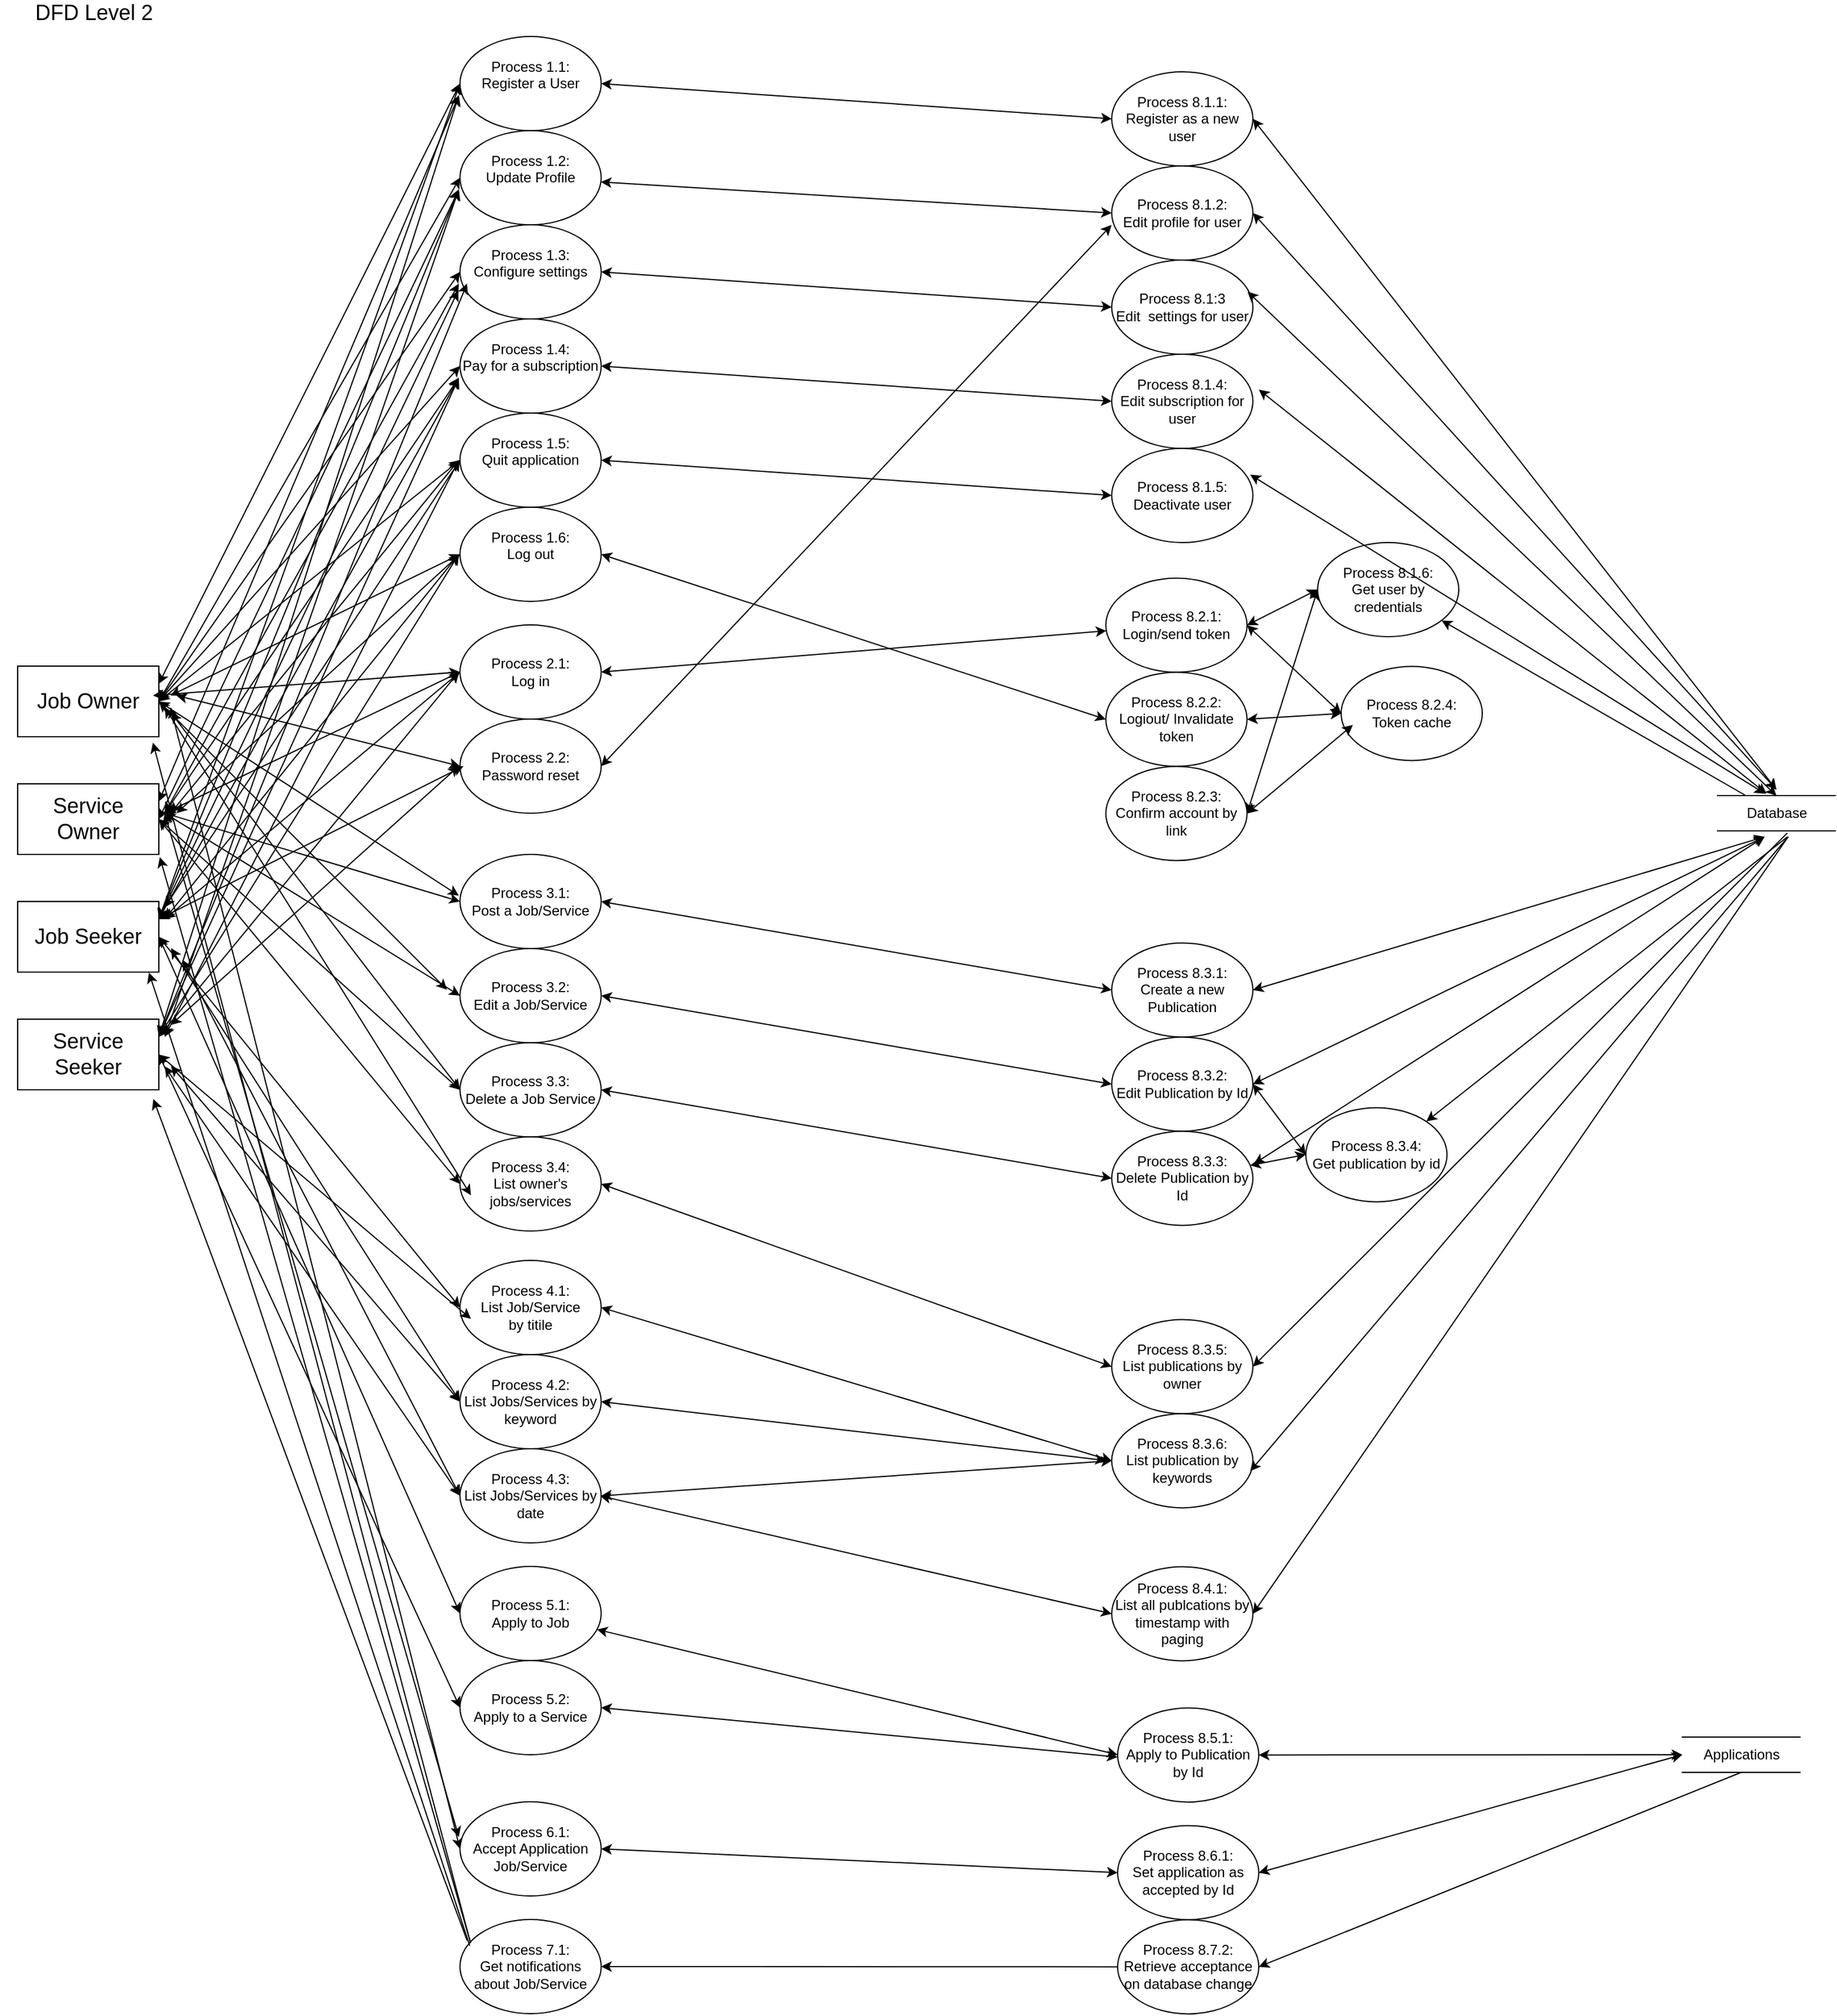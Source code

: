 <mxfile version="10.6.6" type="device"><diagram id="FUxGe3bpGTqjDw8od2aF" name="Page-1"><mxGraphModel dx="992" dy="580" grid="1" gridSize="10" guides="1" tooltips="1" connect="1" arrows="1" fold="1" page="1" pageScale="1" pageWidth="1654" pageHeight="2336" math="0" shadow="0"><root><mxCell id="0"/><mxCell id="1" parent="0"/><mxCell id="d3rOgKsIBYAisCl5lSKZ-1" value="&lt;font style=&quot;font-size: 18px&quot;&gt;DFD Level 2&lt;br&gt;&lt;/font&gt;" style="text;html=1;strokeColor=none;fillColor=none;align=center;verticalAlign=middle;whiteSpace=wrap;rounded=0;" vertex="1" parent="1"><mxGeometry x="30" y="30" width="160" height="20" as="geometry"/></mxCell><mxCell id="d3rOgKsIBYAisCl5lSKZ-2" value="&lt;font style=&quot;font-size: 18px&quot;&gt;Job Owner&lt;/font&gt;" style="rounded=0;whiteSpace=wrap;html=1;" vertex="1" parent="1"><mxGeometry x="45" y="595" width="120" height="60" as="geometry"/></mxCell><mxCell id="d3rOgKsIBYAisCl5lSKZ-3" value="&lt;font style=&quot;font-size: 18px&quot;&gt;Job Seeker&lt;/font&gt;" style="rounded=0;whiteSpace=wrap;html=1;" vertex="1" parent="1"><mxGeometry x="45" y="795" width="120" height="60" as="geometry"/></mxCell><mxCell id="d3rOgKsIBYAisCl5lSKZ-4" value="&lt;font style=&quot;font-size: 18px&quot;&gt;Service Owner&lt;/font&gt;" style="rounded=0;whiteSpace=wrap;html=1;" vertex="1" parent="1"><mxGeometry x="45" y="695" width="120" height="60" as="geometry"/></mxCell><mxCell id="d3rOgKsIBYAisCl5lSKZ-6" value="&lt;font style=&quot;font-size: 18px&quot;&gt;Service Seeker&lt;/font&gt;" style="rounded=0;whiteSpace=wrap;html=1;" vertex="1" parent="1"><mxGeometry x="45" y="895" width="120" height="60" as="geometry"/></mxCell><mxCell id="d3rOgKsIBYAisCl5lSKZ-20" value="&lt;font style=&quot;font-size: 12px&quot;&gt;Process 1.1:&lt;br&gt;Register a User&lt;br&gt;&lt;/font&gt;&lt;br&gt;" style="ellipse;whiteSpace=wrap;html=1;" vertex="1" parent="1"><mxGeometry x="421" y="60" width="120" height="80" as="geometry"/></mxCell><mxCell id="d3rOgKsIBYAisCl5lSKZ-21" value="Process 2.1:&lt;br&gt;Log in&lt;br&gt;" style="ellipse;whiteSpace=wrap;html=1;" vertex="1" parent="1"><mxGeometry x="421" y="560" width="120" height="80" as="geometry"/></mxCell><mxCell id="d3rOgKsIBYAisCl5lSKZ-22" value="Process 5.1:&lt;br&gt;Apply to Job&lt;br&gt;" style="ellipse;whiteSpace=wrap;html=1;" vertex="1" parent="1"><mxGeometry x="421" y="1360" width="120" height="80" as="geometry"/></mxCell><mxCell id="d3rOgKsIBYAisCl5lSKZ-23" value="Process 4.1:&lt;br&gt;List Job/Service&lt;br&gt;by titile&lt;br&gt;" style="ellipse;whiteSpace=wrap;html=1;" vertex="1" parent="1"><mxGeometry x="421" y="1100" width="120" height="80" as="geometry"/></mxCell><mxCell id="d3rOgKsIBYAisCl5lSKZ-24" value="Process 7.1:&lt;br&gt;Get notifications&lt;br&gt;about Job/Service&lt;br&gt;" style="ellipse;whiteSpace=wrap;html=1;" vertex="1" parent="1"><mxGeometry x="421" y="1660" width="120" height="80" as="geometry"/></mxCell><mxCell id="d3rOgKsIBYAisCl5lSKZ-25" value="Process 6.1:&lt;br&gt;Accept Application&lt;br&gt;Job/Service&lt;br&gt;" style="ellipse;whiteSpace=wrap;html=1;" vertex="1" parent="1"><mxGeometry x="421" y="1560" width="120" height="80" as="geometry"/></mxCell><mxCell id="d3rOgKsIBYAisCl5lSKZ-27" value="Process 3.1:&lt;br&gt;Post a Job/Service&lt;br&gt;" style="ellipse;whiteSpace=wrap;html=1;" vertex="1" parent="1"><mxGeometry x="421" y="755" width="120" height="80" as="geometry"/></mxCell><mxCell id="d3rOgKsIBYAisCl5lSKZ-65" value="Applications" style="html=1;dashed=0;whitespace=wrap;shape=partialRectangle;right=0;left=0;fillColor=none;" vertex="1" parent="1"><mxGeometry x="1460" y="1505" width="100" height="30" as="geometry"/></mxCell><mxCell id="d3rOgKsIBYAisCl5lSKZ-66" value="Database" style="html=1;dashed=0;whitespace=wrap;shape=partialRectangle;right=0;left=0;fillColor=none;" vertex="1" parent="1"><mxGeometry x="1490" y="705" width="100" height="30" as="geometry"/></mxCell><mxCell id="d3rOgKsIBYAisCl5lSKZ-70" value="Process 8.1.1:&lt;br&gt;Register as a new user&lt;br&gt;" style="ellipse;whiteSpace=wrap;html=1;" vertex="1" parent="1"><mxGeometry x="975" y="90" width="120" height="80" as="geometry"/></mxCell><mxCell id="d3rOgKsIBYAisCl5lSKZ-71" value="Process 8.2.1:&lt;br&gt;Login/send token&lt;br&gt;" style="ellipse;whiteSpace=wrap;html=1;" vertex="1" parent="1"><mxGeometry x="970" y="520.204" width="120" height="80" as="geometry"/></mxCell><mxCell id="d3rOgKsIBYAisCl5lSKZ-72" value="Process 8.3.1:&lt;br&gt;Create a new Publication&lt;br&gt;" style="ellipse;whiteSpace=wrap;html=1;" vertex="1" parent="1"><mxGeometry x="975" y="830.204" width="120" height="80" as="geometry"/></mxCell><mxCell id="d3rOgKsIBYAisCl5lSKZ-73" value="Process 8.4.1:&lt;br&gt;List all publcations by timestamp with paging&lt;br&gt;" style="ellipse;whiteSpace=wrap;html=1;" vertex="1" parent="1"><mxGeometry x="975" y="1360.204" width="120" height="80" as="geometry"/></mxCell><mxCell id="d3rOgKsIBYAisCl5lSKZ-74" value="Process 8.5.1:&lt;br&gt;Apply to Publication by Id&lt;br&gt;" style="ellipse;whiteSpace=wrap;html=1;" vertex="1" parent="1"><mxGeometry x="980" y="1480.204" width="120" height="80" as="geometry"/></mxCell><mxCell id="d3rOgKsIBYAisCl5lSKZ-76" value="Process 8.6.1:&lt;br&gt;Set application as accepted by Id&lt;br&gt;" style="ellipse;whiteSpace=wrap;html=1;" vertex="1" parent="1"><mxGeometry x="980" y="1580.204" width="120" height="80" as="geometry"/></mxCell><mxCell id="d3rOgKsIBYAisCl5lSKZ-77" value="Process 8.7.2:&lt;br&gt;Retrieve acceptance on database change&lt;br&gt;" style="ellipse;whiteSpace=wrap;html=1;" vertex="1" parent="1"><mxGeometry x="980" y="1660.204" width="120" height="80" as="geometry"/></mxCell><mxCell id="d3rOgKsIBYAisCl5lSKZ-101" value="&lt;font style=&quot;font-size: 12px&quot;&gt;Process 1.2:&lt;br&gt;Update Profile&lt;br&gt;&lt;/font&gt;&lt;br&gt;" style="ellipse;whiteSpace=wrap;html=1;" vertex="1" parent="1"><mxGeometry x="421" y="140" width="120" height="80" as="geometry"/></mxCell><mxCell id="d3rOgKsIBYAisCl5lSKZ-102" value="&lt;font style=&quot;font-size: 12px&quot;&gt;Process 1.3:&lt;br&gt;Configure settings&lt;br&gt;&lt;/font&gt;&lt;br&gt;" style="ellipse;whiteSpace=wrap;html=1;" vertex="1" parent="1"><mxGeometry x="421" y="220" width="120" height="80" as="geometry"/></mxCell><mxCell id="d3rOgKsIBYAisCl5lSKZ-103" value="&lt;font style=&quot;font-size: 12px&quot;&gt;Process 1.4:&lt;br&gt;Pay for a subscription&lt;br&gt;&lt;/font&gt;&lt;br&gt;" style="ellipse;whiteSpace=wrap;html=1;" vertex="1" parent="1"><mxGeometry x="421" y="300" width="120" height="80" as="geometry"/></mxCell><mxCell id="d3rOgKsIBYAisCl5lSKZ-104" value="&lt;font style=&quot;font-size: 12px&quot;&gt;Process 1.5:&lt;br&gt;Quit application&lt;br&gt;&lt;/font&gt;&lt;br&gt;" style="ellipse;whiteSpace=wrap;html=1;" vertex="1" parent="1"><mxGeometry x="421" y="380" width="120" height="80" as="geometry"/></mxCell><mxCell id="d3rOgKsIBYAisCl5lSKZ-106" value="&lt;font style=&quot;font-size: 12px&quot;&gt;Process 1.6:&lt;br&gt;Log out&lt;br&gt;&lt;/font&gt;&lt;br&gt;" style="ellipse;whiteSpace=wrap;html=1;" vertex="1" parent="1"><mxGeometry x="421" y="460" width="120" height="80" as="geometry"/></mxCell><mxCell id="d3rOgKsIBYAisCl5lSKZ-107" value="Process 2.2:&lt;br&gt;Password reset&lt;br&gt;" style="ellipse;whiteSpace=wrap;html=1;" vertex="1" parent="1"><mxGeometry x="421" y="640" width="120" height="80" as="geometry"/></mxCell><mxCell id="d3rOgKsIBYAisCl5lSKZ-108" value="Process 3.2:&lt;br&gt;Edit a Job/Service&lt;br&gt;" style="ellipse;whiteSpace=wrap;html=1;" vertex="1" parent="1"><mxGeometry x="421" y="835" width="120" height="80" as="geometry"/></mxCell><mxCell id="d3rOgKsIBYAisCl5lSKZ-110" value="Process 3.3:&lt;br&gt;Delete a Job Service&lt;br&gt;" style="ellipse;whiteSpace=wrap;html=1;" vertex="1" parent="1"><mxGeometry x="421" y="915" width="120" height="80" as="geometry"/></mxCell><mxCell id="d3rOgKsIBYAisCl5lSKZ-111" value="Process 3.4:&lt;br&gt;List owner's jobs/services&lt;br&gt;" style="ellipse;whiteSpace=wrap;html=1;" vertex="1" parent="1"><mxGeometry x="421" y="995" width="120" height="80" as="geometry"/></mxCell><mxCell id="d3rOgKsIBYAisCl5lSKZ-113" value="Process 4.2:&lt;br&gt;List Jobs/Services by keyword&lt;br&gt;" style="ellipse;whiteSpace=wrap;html=1;" vertex="1" parent="1"><mxGeometry x="421" y="1180" width="120" height="80" as="geometry"/></mxCell><mxCell id="d3rOgKsIBYAisCl5lSKZ-115" value="Process 4.3:&lt;br&gt;List Jobs/Services by date&lt;br&gt;" style="ellipse;whiteSpace=wrap;html=1;" vertex="1" parent="1"><mxGeometry x="421" y="1260" width="120" height="80" as="geometry"/></mxCell><mxCell id="d3rOgKsIBYAisCl5lSKZ-116" value="Process 5.2:&lt;br&gt;Apply to a Service&lt;br&gt;" style="ellipse;whiteSpace=wrap;html=1;" vertex="1" parent="1"><mxGeometry x="421" y="1440" width="120" height="80" as="geometry"/></mxCell><mxCell id="d3rOgKsIBYAisCl5lSKZ-119" value="Process 8.1.2:&lt;br&gt;Edit profile for user&lt;br&gt;" style="ellipse;whiteSpace=wrap;html=1;" vertex="1" parent="1"><mxGeometry x="975" y="170" width="120" height="80" as="geometry"/></mxCell><mxCell id="d3rOgKsIBYAisCl5lSKZ-120" value="Process 8.1:3&lt;br&gt;Edit&amp;nbsp; settings for user&lt;br&gt;" style="ellipse;whiteSpace=wrap;html=1;" vertex="1" parent="1"><mxGeometry x="975" y="250" width="120" height="80" as="geometry"/></mxCell><mxCell id="d3rOgKsIBYAisCl5lSKZ-121" value="Process 8.1.4:&lt;br&gt;Edit subscription for user&lt;br&gt;" style="ellipse;whiteSpace=wrap;html=1;" vertex="1" parent="1"><mxGeometry x="975" y="330" width="120" height="80" as="geometry"/></mxCell><mxCell id="d3rOgKsIBYAisCl5lSKZ-123" value="Process 8.1.5:&lt;br&gt;Deactivate user&lt;br&gt;" style="ellipse;whiteSpace=wrap;html=1;" vertex="1" parent="1"><mxGeometry x="975" y="410" width="120" height="80" as="geometry"/></mxCell><mxCell id="d3rOgKsIBYAisCl5lSKZ-124" value="Process 8.2.2:&lt;br&gt;Logiout/ Invalidate token&lt;br&gt;" style="ellipse;whiteSpace=wrap;html=1;" vertex="1" parent="1"><mxGeometry x="970" y="600.204" width="120" height="80" as="geometry"/></mxCell><mxCell id="d3rOgKsIBYAisCl5lSKZ-125" value="Process 8.2.3:&lt;br&gt;Confirm account by link&lt;br&gt;" style="ellipse;whiteSpace=wrap;html=1;" vertex="1" parent="1"><mxGeometry x="970" y="680.204" width="120" height="80" as="geometry"/></mxCell><mxCell id="d3rOgKsIBYAisCl5lSKZ-126" value="Process 8.2.4:&lt;br&gt;Token cache&lt;br&gt;" style="ellipse;whiteSpace=wrap;html=1;" vertex="1" parent="1"><mxGeometry x="1170" y="595.204" width="120" height="80" as="geometry"/></mxCell><mxCell id="d3rOgKsIBYAisCl5lSKZ-127" value="Process 8.3.5:&lt;br&gt;List publications by owner&lt;br&gt;" style="ellipse;whiteSpace=wrap;html=1;" vertex="1" parent="1"><mxGeometry x="975" y="1150.204" width="120" height="80" as="geometry"/></mxCell><mxCell id="d3rOgKsIBYAisCl5lSKZ-128" value="Process 8.3.2:&lt;br&gt;Edit Publication by Id&lt;br&gt;" style="ellipse;whiteSpace=wrap;html=1;" vertex="1" parent="1"><mxGeometry x="975" y="910.204" width="120" height="80" as="geometry"/></mxCell><mxCell id="d3rOgKsIBYAisCl5lSKZ-129" value="Process 8.3.3:&lt;br&gt;Delete Publication by Id&lt;br&gt;" style="ellipse;whiteSpace=wrap;html=1;" vertex="1" parent="1"><mxGeometry x="975" y="990.204" width="120" height="80" as="geometry"/></mxCell><mxCell id="d3rOgKsIBYAisCl5lSKZ-130" value="Process 8.3.4:&lt;br&gt;Get publication by id&lt;br&gt;" style="ellipse;whiteSpace=wrap;html=1;" vertex="1" parent="1"><mxGeometry x="1140" y="970.204" width="120" height="80" as="geometry"/></mxCell><mxCell id="d3rOgKsIBYAisCl5lSKZ-131" value="Process 8.3.6:&lt;br&gt;List publication by keywords&lt;br&gt;" style="ellipse;whiteSpace=wrap;html=1;" vertex="1" parent="1"><mxGeometry x="975" y="1230.204" width="120" height="80" as="geometry"/></mxCell><mxCell id="d3rOgKsIBYAisCl5lSKZ-133" value="Process 8.1.6:&lt;br&gt;Get user by credentials&lt;br&gt;" style="ellipse;whiteSpace=wrap;html=1;" vertex="1" parent="1"><mxGeometry x="1150" y="490" width="120" height="80" as="geometry"/></mxCell><mxCell id="d3rOgKsIBYAisCl5lSKZ-135" value="" style="endArrow=classic;startArrow=classic;html=1;entryX=0;entryY=0.5;entryDx=0;entryDy=0;exitX=1;exitY=0.25;exitDx=0;exitDy=0;" edge="1" parent="1" source="d3rOgKsIBYAisCl5lSKZ-2" target="d3rOgKsIBYAisCl5lSKZ-20"><mxGeometry width="50" height="50" relative="1" as="geometry"><mxPoint x="170" y="620" as="sourcePoint"/><mxPoint x="320" y="500" as="targetPoint"/></mxGeometry></mxCell><mxCell id="d3rOgKsIBYAisCl5lSKZ-140" value="" style="endArrow=classic;startArrow=classic;html=1;exitX=1;exitY=0.25;exitDx=0;exitDy=0;" edge="1" parent="1" source="d3rOgKsIBYAisCl5lSKZ-4"><mxGeometry width="50" height="50" relative="1" as="geometry"><mxPoint x="175.333" y="619.667" as="sourcePoint"/><mxPoint x="420" y="110" as="targetPoint"/></mxGeometry></mxCell><mxCell id="d3rOgKsIBYAisCl5lSKZ-141" value="" style="endArrow=classic;startArrow=classic;html=1;exitX=1;exitY=0.25;exitDx=0;exitDy=0;entryX=0;entryY=0.5;entryDx=0;entryDy=0;" edge="1" parent="1" source="d3rOgKsIBYAisCl5lSKZ-3" target="d3rOgKsIBYAisCl5lSKZ-20"><mxGeometry width="50" height="50" relative="1" as="geometry"><mxPoint x="175.333" y="719.667" as="sourcePoint"/><mxPoint x="430" y="120" as="targetPoint"/></mxGeometry></mxCell><mxCell id="d3rOgKsIBYAisCl5lSKZ-142" value="" style="endArrow=classic;startArrow=classic;html=1;exitX=1;exitY=0.25;exitDx=0;exitDy=0;" edge="1" parent="1" source="d3rOgKsIBYAisCl5lSKZ-6"><mxGeometry width="50" height="50" relative="1" as="geometry"><mxPoint x="175.333" y="819.667" as="sourcePoint"/><mxPoint x="420" y="110" as="targetPoint"/></mxGeometry></mxCell><mxCell id="d3rOgKsIBYAisCl5lSKZ-143" value="" style="endArrow=classic;startArrow=classic;html=1;entryX=0;entryY=0.5;entryDx=0;entryDy=0;exitX=1;exitY=0.5;exitDx=0;exitDy=0;" edge="1" parent="1" source="d3rOgKsIBYAisCl5lSKZ-2" target="d3rOgKsIBYAisCl5lSKZ-101"><mxGeometry width="50" height="50" relative="1" as="geometry"><mxPoint x="175" y="600" as="sourcePoint"/><mxPoint x="430.333" y="109.667" as="targetPoint"/></mxGeometry></mxCell><mxCell id="d3rOgKsIBYAisCl5lSKZ-144" value="" style="endArrow=classic;startArrow=classic;html=1;exitX=1;exitY=0.5;exitDx=0;exitDy=0;" edge="1" parent="1" source="d3rOgKsIBYAisCl5lSKZ-4"><mxGeometry width="50" height="50" relative="1" as="geometry"><mxPoint x="170" y="710" as="sourcePoint"/><mxPoint x="420" y="190" as="targetPoint"/></mxGeometry></mxCell><mxCell id="d3rOgKsIBYAisCl5lSKZ-145" value="" style="endArrow=classic;startArrow=classic;html=1;exitX=1;exitY=0.25;exitDx=0;exitDy=0;" edge="1" parent="1" source="d3rOgKsIBYAisCl5lSKZ-3"><mxGeometry width="50" height="50" relative="1" as="geometry"><mxPoint x="175.333" y="734.667" as="sourcePoint"/><mxPoint x="420" y="190" as="targetPoint"/></mxGeometry></mxCell><mxCell id="d3rOgKsIBYAisCl5lSKZ-146" value="" style="endArrow=classic;startArrow=classic;html=1;" edge="1" parent="1"><mxGeometry width="50" height="50" relative="1" as="geometry"><mxPoint x="170" y="910" as="sourcePoint"/><mxPoint x="420" y="190" as="targetPoint"/></mxGeometry></mxCell><mxCell id="d3rOgKsIBYAisCl5lSKZ-147" value="" style="endArrow=classic;startArrow=classic;html=1;entryX=0;entryY=0.5;entryDx=0;entryDy=0;exitX=1;exitY=0.5;exitDx=0;exitDy=0;" edge="1" parent="1" source="d3rOgKsIBYAisCl5lSKZ-2" target="d3rOgKsIBYAisCl5lSKZ-102"><mxGeometry width="50" height="50" relative="1" as="geometry"><mxPoint x="180" y="920.0" as="sourcePoint"/><mxPoint x="430" y="200" as="targetPoint"/></mxGeometry></mxCell><mxCell id="d3rOgKsIBYAisCl5lSKZ-148" value="" style="endArrow=classic;startArrow=classic;html=1;" edge="1" parent="1"><mxGeometry width="50" height="50" relative="1" as="geometry"><mxPoint x="170" y="720" as="sourcePoint"/><mxPoint x="420" y="270" as="targetPoint"/></mxGeometry></mxCell><mxCell id="d3rOgKsIBYAisCl5lSKZ-149" value="" style="endArrow=classic;startArrow=classic;html=1;entryX=-0.012;entryY=0.697;entryDx=0;entryDy=0;exitX=1;exitY=0.25;exitDx=0;exitDy=0;entryPerimeter=0;" edge="1" parent="1" source="d3rOgKsIBYAisCl5lSKZ-3" target="d3rOgKsIBYAisCl5lSKZ-102"><mxGeometry width="50" height="50" relative="1" as="geometry"><mxPoint x="185.333" y="644.667" as="sourcePoint"/><mxPoint x="440.333" y="279.667" as="targetPoint"/></mxGeometry></mxCell><mxCell id="d3rOgKsIBYAisCl5lSKZ-150" value="" style="endArrow=classic;startArrow=classic;html=1;exitX=1;exitY=0.25;exitDx=0;exitDy=0;" edge="1" parent="1" source="d3rOgKsIBYAisCl5lSKZ-6"><mxGeometry width="50" height="50" relative="1" as="geometry"><mxPoint x="195.333" y="654.667" as="sourcePoint"/><mxPoint x="427" y="270" as="targetPoint"/></mxGeometry></mxCell><mxCell id="d3rOgKsIBYAisCl5lSKZ-152" value="" style="endArrow=classic;startArrow=classic;html=1;entryX=0;entryY=0.5;entryDx=0;entryDy=0;exitX=1;exitY=0.5;exitDx=0;exitDy=0;" edge="1" parent="1" source="d3rOgKsIBYAisCl5lSKZ-2" target="d3rOgKsIBYAisCl5lSKZ-103"><mxGeometry width="50" height="50" relative="1" as="geometry"><mxPoint x="205.333" y="664.667" as="sourcePoint"/><mxPoint x="460.333" y="299.667" as="targetPoint"/></mxGeometry></mxCell><mxCell id="d3rOgKsIBYAisCl5lSKZ-153" value="" style="endArrow=classic;startArrow=classic;html=1;" edge="1" parent="1"><mxGeometry width="50" height="50" relative="1" as="geometry"><mxPoint x="170" y="720" as="sourcePoint"/><mxPoint x="420" y="350" as="targetPoint"/></mxGeometry></mxCell><mxCell id="d3rOgKsIBYAisCl5lSKZ-154" value="" style="endArrow=classic;startArrow=classic;html=1;exitX=1;exitY=0.25;exitDx=0;exitDy=0;" edge="1" parent="1" source="d3rOgKsIBYAisCl5lSKZ-3"><mxGeometry width="50" height="50" relative="1" as="geometry"><mxPoint x="180" y="730" as="sourcePoint"/><mxPoint x="420" y="350" as="targetPoint"/></mxGeometry></mxCell><mxCell id="d3rOgKsIBYAisCl5lSKZ-155" value="" style="endArrow=classic;startArrow=classic;html=1;exitX=1;exitY=0.25;exitDx=0;exitDy=0;" edge="1" parent="1" source="d3rOgKsIBYAisCl5lSKZ-6"><mxGeometry width="50" height="50" relative="1" as="geometry"><mxPoint x="175.333" y="819.667" as="sourcePoint"/><mxPoint x="420" y="350" as="targetPoint"/></mxGeometry></mxCell><mxCell id="d3rOgKsIBYAisCl5lSKZ-156" value="" style="endArrow=classic;startArrow=classic;html=1;exitX=1;exitY=0.5;exitDx=0;exitDy=0;entryX=0;entryY=0.5;entryDx=0;entryDy=0;" edge="1" parent="1" source="d3rOgKsIBYAisCl5lSKZ-2" target="d3rOgKsIBYAisCl5lSKZ-104"><mxGeometry width="50" height="50" relative="1" as="geometry"><mxPoint x="175.333" y="919.667" as="sourcePoint"/><mxPoint x="430" y="360" as="targetPoint"/></mxGeometry></mxCell><mxCell id="d3rOgKsIBYAisCl5lSKZ-157" value="" style="endArrow=classic;startArrow=classic;html=1;" edge="1" parent="1"><mxGeometry width="50" height="50" relative="1" as="geometry"><mxPoint x="175" y="720" as="sourcePoint"/><mxPoint x="420" y="420" as="targetPoint"/></mxGeometry></mxCell><mxCell id="d3rOgKsIBYAisCl5lSKZ-158" value="" style="endArrow=classic;startArrow=classic;html=1;entryX=0;entryY=0.5;entryDx=0;entryDy=0;" edge="1" parent="1" target="d3rOgKsIBYAisCl5lSKZ-104"><mxGeometry width="50" height="50" relative="1" as="geometry"><mxPoint x="170" y="800" as="sourcePoint"/><mxPoint x="440.333" y="439.667" as="targetPoint"/></mxGeometry></mxCell><mxCell id="d3rOgKsIBYAisCl5lSKZ-159" value="" style="endArrow=classic;startArrow=classic;html=1;" edge="1" parent="1"><mxGeometry width="50" height="50" relative="1" as="geometry"><mxPoint x="170" y="910" as="sourcePoint"/><mxPoint x="420" y="420" as="targetPoint"/></mxGeometry></mxCell><mxCell id="d3rOgKsIBYAisCl5lSKZ-161" value="" style="endArrow=classic;startArrow=classic;html=1;entryX=0;entryY=0.5;entryDx=0;entryDy=0;" edge="1" parent="1" target="d3rOgKsIBYAisCl5lSKZ-106"><mxGeometry width="50" height="50" relative="1" as="geometry"><mxPoint x="175" y="620" as="sourcePoint"/><mxPoint x="430.333" y="429.667" as="targetPoint"/></mxGeometry></mxCell><mxCell id="d3rOgKsIBYAisCl5lSKZ-162" value="" style="endArrow=classic;startArrow=classic;html=1;entryX=0;entryY=0.5;entryDx=0;entryDy=0;" edge="1" parent="1" target="d3rOgKsIBYAisCl5lSKZ-106"><mxGeometry width="50" height="50" relative="1" as="geometry"><mxPoint x="180" y="720" as="sourcePoint"/><mxPoint x="430.333" y="509.667" as="targetPoint"/></mxGeometry></mxCell><mxCell id="d3rOgKsIBYAisCl5lSKZ-163" value="" style="endArrow=classic;startArrow=classic;html=1;" edge="1" parent="1"><mxGeometry width="50" height="50" relative="1" as="geometry"><mxPoint x="170" y="810" as="sourcePoint"/><mxPoint x="420" y="500" as="targetPoint"/></mxGeometry></mxCell><mxCell id="d3rOgKsIBYAisCl5lSKZ-164" value="" style="endArrow=classic;startArrow=classic;html=1;exitX=1;exitY=0.25;exitDx=0;exitDy=0;" edge="1" parent="1" source="d3rOgKsIBYAisCl5lSKZ-6"><mxGeometry width="50" height="50" relative="1" as="geometry"><mxPoint x="180" y="820.0" as="sourcePoint"/><mxPoint x="420" y="500" as="targetPoint"/></mxGeometry></mxCell><mxCell id="d3rOgKsIBYAisCl5lSKZ-165" value="" style="endArrow=classic;startArrow=classic;html=1;entryX=0;entryY=0.5;entryDx=0;entryDy=0;" edge="1" parent="1" target="d3rOgKsIBYAisCl5lSKZ-21"><mxGeometry width="50" height="50" relative="1" as="geometry"><mxPoint x="170" y="720" as="sourcePoint"/><mxPoint x="430.333" y="509.667" as="targetPoint"/></mxGeometry></mxCell><mxCell id="d3rOgKsIBYAisCl5lSKZ-168" value="" style="endArrow=classic;startArrow=classic;html=1;entryX=0;entryY=0.5;entryDx=0;entryDy=0;" edge="1" parent="1" target="d3rOgKsIBYAisCl5lSKZ-21"><mxGeometry width="50" height="50" relative="1" as="geometry"><mxPoint x="160" y="620" as="sourcePoint"/><mxPoint x="430.333" y="609.667" as="targetPoint"/></mxGeometry></mxCell><mxCell id="d3rOgKsIBYAisCl5lSKZ-169" value="" style="endArrow=classic;startArrow=classic;html=1;entryX=0;entryY=0.5;entryDx=0;entryDy=0;" edge="1" parent="1" target="d3rOgKsIBYAisCl5lSKZ-21"><mxGeometry width="50" height="50" relative="1" as="geometry"><mxPoint x="170" y="810" as="sourcePoint"/><mxPoint x="410" y="600" as="targetPoint"/></mxGeometry></mxCell><mxCell id="d3rOgKsIBYAisCl5lSKZ-170" value="" style="endArrow=classic;startArrow=classic;html=1;exitX=1;exitY=0.25;exitDx=0;exitDy=0;" edge="1" parent="1" source="d3rOgKsIBYAisCl5lSKZ-6"><mxGeometry width="50" height="50" relative="1" as="geometry"><mxPoint x="180" y="820.0" as="sourcePoint"/><mxPoint x="420" y="600" as="targetPoint"/></mxGeometry></mxCell><mxCell id="d3rOgKsIBYAisCl5lSKZ-171" value="" style="endArrow=classic;startArrow=classic;html=1;entryX=0;entryY=0.5;entryDx=0;entryDy=0;" edge="1" parent="1" target="d3rOgKsIBYAisCl5lSKZ-107"><mxGeometry width="50" height="50" relative="1" as="geometry"><mxPoint x="180" y="620" as="sourcePoint"/><mxPoint x="430.333" y="609.667" as="targetPoint"/></mxGeometry></mxCell><mxCell id="d3rOgKsIBYAisCl5lSKZ-172" value="" style="endArrow=classic;startArrow=classic;html=1;entryX=0;entryY=0.5;entryDx=0;entryDy=0;" edge="1" parent="1" target="d3rOgKsIBYAisCl5lSKZ-27"><mxGeometry width="50" height="50" relative="1" as="geometry"><mxPoint x="170" y="720" as="sourcePoint"/><mxPoint x="420" y="680" as="targetPoint"/></mxGeometry></mxCell><mxCell id="d3rOgKsIBYAisCl5lSKZ-173" value="" style="endArrow=classic;startArrow=classic;html=1;exitX=1;exitY=0.25;exitDx=0;exitDy=0;" edge="1" parent="1" source="d3rOgKsIBYAisCl5lSKZ-3"><mxGeometry width="50" height="50" relative="1" as="geometry"><mxPoint x="180" y="730" as="sourcePoint"/><mxPoint x="424" y="680" as="targetPoint"/></mxGeometry></mxCell><mxCell id="d3rOgKsIBYAisCl5lSKZ-174" value="" style="endArrow=classic;startArrow=classic;html=1;" edge="1" parent="1"><mxGeometry width="50" height="50" relative="1" as="geometry"><mxPoint x="175" y="900" as="sourcePoint"/><mxPoint x="420" y="680" as="targetPoint"/></mxGeometry></mxCell><mxCell id="d3rOgKsIBYAisCl5lSKZ-175" value="" style="endArrow=classic;startArrow=classic;html=1;exitX=1;exitY=0.5;exitDx=0;exitDy=0;" edge="1" parent="1" source="d3rOgKsIBYAisCl5lSKZ-2"><mxGeometry width="50" height="50" relative="1" as="geometry"><mxPoint x="180" y="730" as="sourcePoint"/><mxPoint x="420" y="790" as="targetPoint"/></mxGeometry></mxCell><mxCell id="d3rOgKsIBYAisCl5lSKZ-176" value="" style="endArrow=classic;startArrow=classic;html=1;entryX=0;entryY=0.5;entryDx=0;entryDy=0;" edge="1" parent="1" target="d3rOgKsIBYAisCl5lSKZ-108"><mxGeometry width="50" height="50" relative="1" as="geometry"><mxPoint x="170" y="720" as="sourcePoint"/><mxPoint x="430.333" y="804.667" as="targetPoint"/></mxGeometry></mxCell><mxCell id="d3rOgKsIBYAisCl5lSKZ-177" value="" style="endArrow=classic;startArrow=classic;html=1;exitX=1;exitY=0.5;exitDx=0;exitDy=0;" edge="1" parent="1" source="d3rOgKsIBYAisCl5lSKZ-2"><mxGeometry width="50" height="50" relative="1" as="geometry"><mxPoint x="190" y="740" as="sourcePoint"/><mxPoint x="410" y="870" as="targetPoint"/></mxGeometry></mxCell><mxCell id="d3rOgKsIBYAisCl5lSKZ-179" value="" style="endArrow=classic;startArrow=classic;html=1;exitX=1;exitY=0.5;exitDx=0;exitDy=0;entryX=0;entryY=0.5;entryDx=0;entryDy=0;" edge="1" parent="1" target="d3rOgKsIBYAisCl5lSKZ-110"><mxGeometry width="50" height="50" relative="1" as="geometry"><mxPoint x="175.333" y="634.667" as="sourcePoint"/><mxPoint x="420" y="880.0" as="targetPoint"/></mxGeometry></mxCell><mxCell id="d3rOgKsIBYAisCl5lSKZ-180" value="" style="endArrow=classic;startArrow=classic;html=1;entryX=0;entryY=0.5;entryDx=0;entryDy=0;exitX=1;exitY=0.5;exitDx=0;exitDy=0;" edge="1" parent="1" source="d3rOgKsIBYAisCl5lSKZ-4" target="d3rOgKsIBYAisCl5lSKZ-110"><mxGeometry width="50" height="50" relative="1" as="geometry"><mxPoint x="190" y="740" as="sourcePoint"/><mxPoint x="430.333" y="884.667" as="targetPoint"/></mxGeometry></mxCell><mxCell id="d3rOgKsIBYAisCl5lSKZ-181" value="" style="endArrow=classic;startArrow=classic;html=1;entryX=0;entryY=0.5;entryDx=0;entryDy=0;exitX=1;exitY=0.5;exitDx=0;exitDy=0;" edge="1" parent="1" source="d3rOgKsIBYAisCl5lSKZ-4" target="d3rOgKsIBYAisCl5lSKZ-111"><mxGeometry width="50" height="50" relative="1" as="geometry"><mxPoint x="175.333" y="734.667" as="sourcePoint"/><mxPoint x="430.333" y="964.667" as="targetPoint"/></mxGeometry></mxCell><mxCell id="d3rOgKsIBYAisCl5lSKZ-182" value="" style="endArrow=classic;startArrow=classic;html=1;entryX=0;entryY=0.5;entryDx=0;entryDy=0;" edge="1" parent="1"><mxGeometry width="50" height="50" relative="1" as="geometry"><mxPoint x="170" y="630" as="sourcePoint"/><mxPoint x="430.333" y="1044.667" as="targetPoint"/></mxGeometry></mxCell><mxCell id="d3rOgKsIBYAisCl5lSKZ-183" value="" style="endArrow=classic;startArrow=classic;html=1;entryX=0;entryY=0.5;entryDx=0;entryDy=0;exitX=1;exitY=0.5;exitDx=0;exitDy=0;" edge="1" parent="1" source="d3rOgKsIBYAisCl5lSKZ-3" target="d3rOgKsIBYAisCl5lSKZ-23"><mxGeometry width="50" height="50" relative="1" as="geometry"><mxPoint x="175.333" y="734.667" as="sourcePoint"/><mxPoint x="430.333" y="1044.667" as="targetPoint"/></mxGeometry></mxCell><mxCell id="d3rOgKsIBYAisCl5lSKZ-184" value="" style="endArrow=classic;startArrow=classic;html=1;entryX=0;entryY=0.5;entryDx=0;entryDy=0;exitX=1;exitY=0.5;exitDx=0;exitDy=0;" edge="1" parent="1" source="d3rOgKsIBYAisCl5lSKZ-6"><mxGeometry width="50" height="50" relative="1" as="geometry"><mxPoint x="175.333" y="834.667" as="sourcePoint"/><mxPoint x="430.333" y="1149.667" as="targetPoint"/></mxGeometry></mxCell><mxCell id="d3rOgKsIBYAisCl5lSKZ-185" value="" style="endArrow=classic;startArrow=classic;html=1;entryX=0;entryY=0.5;entryDx=0;entryDy=0;exitX=1;exitY=0.5;exitDx=0;exitDy=0;" edge="1" parent="1" target="d3rOgKsIBYAisCl5lSKZ-113"><mxGeometry width="50" height="50" relative="1" as="geometry"><mxPoint x="175.333" y="834.667" as="sourcePoint"/><mxPoint x="430.333" y="1149.667" as="targetPoint"/></mxGeometry></mxCell><mxCell id="d3rOgKsIBYAisCl5lSKZ-186" value="" style="endArrow=classic;startArrow=classic;html=1;entryX=0;entryY=0.5;entryDx=0;entryDy=0;" edge="1" parent="1" target="d3rOgKsIBYAisCl5lSKZ-115"><mxGeometry width="50" height="50" relative="1" as="geometry"><mxPoint x="170" y="935" as="sourcePoint"/><mxPoint x="440.333" y="1159.667" as="targetPoint"/></mxGeometry></mxCell><mxCell id="d3rOgKsIBYAisCl5lSKZ-187" value="" style="endArrow=classic;startArrow=classic;html=1;entryX=0;entryY=0.5;entryDx=0;entryDy=0;exitX=1;exitY=0.5;exitDx=0;exitDy=0;" edge="1" parent="1" target="d3rOgKsIBYAisCl5lSKZ-113"><mxGeometry width="50" height="50" relative="1" as="geometry"><mxPoint x="175.333" y="934.667" as="sourcePoint"/><mxPoint x="440.333" y="1159.667" as="targetPoint"/></mxGeometry></mxCell><mxCell id="d3rOgKsIBYAisCl5lSKZ-188" value="" style="endArrow=classic;startArrow=classic;html=1;entryX=0;entryY=0.5;entryDx=0;entryDy=0;exitX=1;exitY=0.5;exitDx=0;exitDy=0;" edge="1" parent="1" target="d3rOgKsIBYAisCl5lSKZ-115"><mxGeometry width="50" height="50" relative="1" as="geometry"><mxPoint x="185.333" y="844.667" as="sourcePoint"/><mxPoint x="430.333" y="1229.667" as="targetPoint"/></mxGeometry></mxCell><mxCell id="d3rOgKsIBYAisCl5lSKZ-189" value="" style="endArrow=classic;startArrow=classic;html=1;entryX=0;entryY=0.5;entryDx=0;entryDy=0;exitX=1;exitY=0.5;exitDx=0;exitDy=0;" edge="1" parent="1" source="d3rOgKsIBYAisCl5lSKZ-3" target="d3rOgKsIBYAisCl5lSKZ-22"><mxGeometry width="50" height="50" relative="1" as="geometry"><mxPoint x="195.333" y="854.667" as="sourcePoint"/><mxPoint x="430.333" y="1309.667" as="targetPoint"/></mxGeometry></mxCell><mxCell id="d3rOgKsIBYAisCl5lSKZ-190" value="" style="endArrow=classic;startArrow=classic;html=1;entryX=0;entryY=0.5;entryDx=0;entryDy=0;exitX=1;exitY=0.5;exitDx=0;exitDy=0;" edge="1" parent="1" source="d3rOgKsIBYAisCl5lSKZ-6" target="d3rOgKsIBYAisCl5lSKZ-116"><mxGeometry width="50" height="50" relative="1" as="geometry"><mxPoint x="175.333" y="834.667" as="sourcePoint"/><mxPoint x="430.333" y="1409.667" as="targetPoint"/></mxGeometry></mxCell><mxCell id="d3rOgKsIBYAisCl5lSKZ-191" value="" style="endArrow=classic;startArrow=classic;html=1;entryX=0;entryY=0.5;entryDx=0;entryDy=0;" edge="1" parent="1" target="d3rOgKsIBYAisCl5lSKZ-25"><mxGeometry width="50" height="50" relative="1" as="geometry"><mxPoint x="175" y="630" as="sourcePoint"/><mxPoint x="430.333" y="1489.667" as="targetPoint"/></mxGeometry></mxCell><mxCell id="d3rOgKsIBYAisCl5lSKZ-192" value="" style="endArrow=classic;startArrow=classic;html=1;" edge="1" parent="1"><mxGeometry width="50" height="50" relative="1" as="geometry"><mxPoint x="170" y="720" as="sourcePoint"/><mxPoint x="420" y="1590" as="targetPoint"/></mxGeometry></mxCell><mxCell id="d3rOgKsIBYAisCl5lSKZ-193" value="" style="endArrow=classic;html=1;entryX=0.961;entryY=1.131;entryDx=0;entryDy=0;entryPerimeter=0;exitX=0.051;exitY=0.224;exitDx=0;exitDy=0;exitPerimeter=0;" edge="1" parent="1" source="d3rOgKsIBYAisCl5lSKZ-24" target="d3rOgKsIBYAisCl5lSKZ-6"><mxGeometry width="50" height="50" relative="1" as="geometry"><mxPoint x="30" y="1810" as="sourcePoint"/><mxPoint x="80" y="1760" as="targetPoint"/></mxGeometry></mxCell><mxCell id="d3rOgKsIBYAisCl5lSKZ-194" value="" style="endArrow=classic;html=1;entryX=0.93;entryY=1.007;entryDx=0;entryDy=0;entryPerimeter=0;exitX=0.069;exitY=0.279;exitDx=0;exitDy=0;exitPerimeter=0;" edge="1" parent="1" source="d3rOgKsIBYAisCl5lSKZ-24" target="d3rOgKsIBYAisCl5lSKZ-3"><mxGeometry width="50" height="50" relative="1" as="geometry"><mxPoint x="430.333" y="1709.667" as="sourcePoint"/><mxPoint x="170.333" y="973" as="targetPoint"/></mxGeometry></mxCell><mxCell id="d3rOgKsIBYAisCl5lSKZ-195" value="" style="endArrow=classic;html=1;entryX=1.007;entryY=1.038;entryDx=0;entryDy=0;entryPerimeter=0;" edge="1" parent="1" target="d3rOgKsIBYAisCl5lSKZ-4"><mxGeometry width="50" height="50" relative="1" as="geometry"><mxPoint x="430" y="1680" as="sourcePoint"/><mxPoint x="180" y="820" as="targetPoint"/></mxGeometry></mxCell><mxCell id="d3rOgKsIBYAisCl5lSKZ-196" value="" style="endArrow=classic;html=1;" edge="1" parent="1"><mxGeometry width="50" height="50" relative="1" as="geometry"><mxPoint x="430" y="1680" as="sourcePoint"/><mxPoint x="160" y="660" as="targetPoint"/></mxGeometry></mxCell><mxCell id="d3rOgKsIBYAisCl5lSKZ-197" value="" style="endArrow=classic;startArrow=classic;html=1;entryX=0;entryY=0.5;entryDx=0;entryDy=0;exitX=1;exitY=0.5;exitDx=0;exitDy=0;" edge="1" parent="1" source="d3rOgKsIBYAisCl5lSKZ-20" target="d3rOgKsIBYAisCl5lSKZ-70"><mxGeometry width="50" height="50" relative="1" as="geometry"><mxPoint x="640" y="460" as="sourcePoint"/><mxPoint x="180" y="1760" as="targetPoint"/></mxGeometry></mxCell><mxCell id="d3rOgKsIBYAisCl5lSKZ-198" value="" style="endArrow=classic;startArrow=classic;html=1;entryX=0;entryY=0.5;entryDx=0;entryDy=0;" edge="1" parent="1" source="d3rOgKsIBYAisCl5lSKZ-101" target="d3rOgKsIBYAisCl5lSKZ-119"><mxGeometry width="50" height="50" relative="1" as="geometry"><mxPoint x="551" y="110" as="sourcePoint"/><mxPoint x="985" y="140" as="targetPoint"/></mxGeometry></mxCell><mxCell id="d3rOgKsIBYAisCl5lSKZ-199" value="" style="endArrow=classic;startArrow=classic;html=1;entryX=0;entryY=0.5;entryDx=0;entryDy=0;exitX=1;exitY=0.5;exitDx=0;exitDy=0;" edge="1" parent="1" source="d3rOgKsIBYAisCl5lSKZ-102" target="d3rOgKsIBYAisCl5lSKZ-120"><mxGeometry width="50" height="50" relative="1" as="geometry"><mxPoint x="550.753" y="193.629" as="sourcePoint"/><mxPoint x="985" y="220" as="targetPoint"/></mxGeometry></mxCell><mxCell id="d3rOgKsIBYAisCl5lSKZ-200" value="" style="endArrow=classic;startArrow=classic;html=1;entryX=0;entryY=0.5;entryDx=0;entryDy=0;exitX=1;exitY=0.5;exitDx=0;exitDy=0;" edge="1" parent="1" source="d3rOgKsIBYAisCl5lSKZ-103" target="d3rOgKsIBYAisCl5lSKZ-121"><mxGeometry width="50" height="50" relative="1" as="geometry"><mxPoint x="551" y="270" as="sourcePoint"/><mxPoint x="985" y="300" as="targetPoint"/></mxGeometry></mxCell><mxCell id="d3rOgKsIBYAisCl5lSKZ-201" value="" style="endArrow=classic;startArrow=classic;html=1;entryX=0;entryY=0.5;entryDx=0;entryDy=0;exitX=1;exitY=0.5;exitDx=0;exitDy=0;" edge="1" parent="1" source="d3rOgKsIBYAisCl5lSKZ-104" target="d3rOgKsIBYAisCl5lSKZ-123"><mxGeometry width="50" height="50" relative="1" as="geometry"><mxPoint x="551" y="350" as="sourcePoint"/><mxPoint x="985" y="380" as="targetPoint"/></mxGeometry></mxCell><mxCell id="d3rOgKsIBYAisCl5lSKZ-202" value="" style="endArrow=classic;startArrow=classic;html=1;exitX=1;exitY=0.5;exitDx=0;exitDy=0;" edge="1" parent="1" source="d3rOgKsIBYAisCl5lSKZ-21" target="d3rOgKsIBYAisCl5lSKZ-71"><mxGeometry width="50" height="50" relative="1" as="geometry"><mxPoint x="551" y="430" as="sourcePoint"/><mxPoint x="985" y="460" as="targetPoint"/></mxGeometry></mxCell><mxCell id="d3rOgKsIBYAisCl5lSKZ-203" value="" style="endArrow=classic;startArrow=classic;html=1;exitX=1;exitY=0.5;exitDx=0;exitDy=0;entryX=0;entryY=0.5;entryDx=0;entryDy=0;" edge="1" parent="1" source="d3rOgKsIBYAisCl5lSKZ-106" target="d3rOgKsIBYAisCl5lSKZ-124"><mxGeometry width="50" height="50" relative="1" as="geometry"><mxPoint x="551" y="610" as="sourcePoint"/><mxPoint x="980.425" y="574.955" as="targetPoint"/></mxGeometry></mxCell><mxCell id="d3rOgKsIBYAisCl5lSKZ-204" value="" style="endArrow=classic;startArrow=classic;html=1;exitX=1;exitY=0.5;exitDx=0;exitDy=0;entryX=-0.001;entryY=0.627;entryDx=0;entryDy=0;entryPerimeter=0;" edge="1" parent="1" source="d3rOgKsIBYAisCl5lSKZ-107" target="d3rOgKsIBYAisCl5lSKZ-119"><mxGeometry width="50" height="50" relative="1" as="geometry"><mxPoint x="551" y="510" as="sourcePoint"/><mxPoint x="960" y="190" as="targetPoint"/></mxGeometry></mxCell><mxCell id="d3rOgKsIBYAisCl5lSKZ-205" value="" style="endArrow=classic;startArrow=classic;html=1;entryX=0;entryY=0.5;entryDx=0;entryDy=0;exitX=1;exitY=0.5;exitDx=0;exitDy=0;" edge="1" parent="1" source="d3rOgKsIBYAisCl5lSKZ-124" target="d3rOgKsIBYAisCl5lSKZ-126"><mxGeometry width="50" height="50" relative="1" as="geometry"><mxPoint x="1130" y="690" as="sourcePoint"/><mxPoint x="1140" y="590" as="targetPoint"/></mxGeometry></mxCell><mxCell id="d3rOgKsIBYAisCl5lSKZ-206" value="" style="endArrow=classic;startArrow=classic;html=1;entryX=0;entryY=0.5;entryDx=0;entryDy=0;exitX=1;exitY=0.5;exitDx=0;exitDy=0;" edge="1" parent="1" source="d3rOgKsIBYAisCl5lSKZ-71" target="d3rOgKsIBYAisCl5lSKZ-126"><mxGeometry width="50" height="50" relative="1" as="geometry"><mxPoint x="1100" y="650" as="sourcePoint"/><mxPoint x="1180" y="645" as="targetPoint"/></mxGeometry></mxCell><mxCell id="d3rOgKsIBYAisCl5lSKZ-207" value="" style="endArrow=classic;startArrow=classic;html=1;entryX=0;entryY=0.5;entryDx=0;entryDy=0;exitX=1;exitY=0.5;exitDx=0;exitDy=0;" edge="1" parent="1" source="d3rOgKsIBYAisCl5lSKZ-71" target="d3rOgKsIBYAisCl5lSKZ-133"><mxGeometry width="50" height="50" relative="1" as="geometry"><mxPoint x="1100" y="570" as="sourcePoint"/><mxPoint x="1180" y="645" as="targetPoint"/></mxGeometry></mxCell><mxCell id="d3rOgKsIBYAisCl5lSKZ-208" value="" style="endArrow=classic;startArrow=classic;html=1;entryX=0;entryY=0.5;entryDx=0;entryDy=0;exitX=1;exitY=0.5;exitDx=0;exitDy=0;" edge="1" parent="1" source="d3rOgKsIBYAisCl5lSKZ-125"><mxGeometry width="50" height="50" relative="1" as="geometry"><mxPoint x="1100" y="650" as="sourcePoint"/><mxPoint x="1180" y="645" as="targetPoint"/></mxGeometry></mxCell><mxCell id="d3rOgKsIBYAisCl5lSKZ-209" value="" style="endArrow=classic;startArrow=classic;html=1;entryX=0;entryY=0.5;entryDx=0;entryDy=0;exitX=1;exitY=0.5;exitDx=0;exitDy=0;" edge="1" parent="1" source="d3rOgKsIBYAisCl5lSKZ-125" target="d3rOgKsIBYAisCl5lSKZ-133"><mxGeometry width="50" height="50" relative="1" as="geometry"><mxPoint x="1100" y="730" as="sourcePoint"/><mxPoint x="1190" y="655" as="targetPoint"/></mxGeometry></mxCell><mxCell id="d3rOgKsIBYAisCl5lSKZ-210" value="" style="endArrow=classic;startArrow=classic;html=1;exitX=1;exitY=0.5;exitDx=0;exitDy=0;entryX=0;entryY=0.5;entryDx=0;entryDy=0;" edge="1" parent="1" source="d3rOgKsIBYAisCl5lSKZ-27" target="d3rOgKsIBYAisCl5lSKZ-72"><mxGeometry width="50" height="50" relative="1" as="geometry"><mxPoint x="551" y="510" as="sourcePoint"/><mxPoint x="980" y="650" as="targetPoint"/></mxGeometry></mxCell><mxCell id="d3rOgKsIBYAisCl5lSKZ-211" value="" style="endArrow=classic;startArrow=classic;html=1;exitX=1;exitY=0.5;exitDx=0;exitDy=0;entryX=0;entryY=0.5;entryDx=0;entryDy=0;" edge="1" parent="1" source="d3rOgKsIBYAisCl5lSKZ-108" target="d3rOgKsIBYAisCl5lSKZ-128"><mxGeometry width="50" height="50" relative="1" as="geometry"><mxPoint x="551" y="805" as="sourcePoint"/><mxPoint x="985" y="880" as="targetPoint"/></mxGeometry></mxCell><mxCell id="d3rOgKsIBYAisCl5lSKZ-212" value="" style="endArrow=classic;startArrow=classic;html=1;exitX=1;exitY=0.5;exitDx=0;exitDy=0;entryX=0;entryY=0.5;entryDx=0;entryDy=0;" edge="1" parent="1" source="d3rOgKsIBYAisCl5lSKZ-110" target="d3rOgKsIBYAisCl5lSKZ-129"><mxGeometry width="50" height="50" relative="1" as="geometry"><mxPoint x="551" y="885" as="sourcePoint"/><mxPoint x="985" y="960" as="targetPoint"/></mxGeometry></mxCell><mxCell id="d3rOgKsIBYAisCl5lSKZ-213" value="" style="endArrow=classic;startArrow=classic;html=1;exitX=1;exitY=0.5;exitDx=0;exitDy=0;entryX=0;entryY=0.5;entryDx=0;entryDy=0;" edge="1" parent="1" source="d3rOgKsIBYAisCl5lSKZ-111" target="d3rOgKsIBYAisCl5lSKZ-127"><mxGeometry width="50" height="50" relative="1" as="geometry"><mxPoint x="551" y="965" as="sourcePoint"/><mxPoint x="985" y="1040" as="targetPoint"/></mxGeometry></mxCell><mxCell id="d3rOgKsIBYAisCl5lSKZ-214" value="" style="endArrow=classic;startArrow=classic;html=1;exitX=1;exitY=0.5;exitDx=0;exitDy=0;entryX=0;entryY=0.5;entryDx=0;entryDy=0;" edge="1" parent="1" source="d3rOgKsIBYAisCl5lSKZ-128" target="d3rOgKsIBYAisCl5lSKZ-130"><mxGeometry width="50" height="50" relative="1" as="geometry"><mxPoint x="551" y="885" as="sourcePoint"/><mxPoint x="985" y="960" as="targetPoint"/></mxGeometry></mxCell><mxCell id="d3rOgKsIBYAisCl5lSKZ-215" value="" style="endArrow=classic;startArrow=classic;html=1;" edge="1" parent="1" source="d3rOgKsIBYAisCl5lSKZ-129"><mxGeometry width="50" height="50" relative="1" as="geometry"><mxPoint x="1105" y="960" as="sourcePoint"/><mxPoint x="1140" y="1010" as="targetPoint"/></mxGeometry></mxCell><mxCell id="d3rOgKsIBYAisCl5lSKZ-216" value="" style="endArrow=classic;startArrow=classic;html=1;exitX=1;exitY=0.5;exitDx=0;exitDy=0;entryX=0;entryY=0.5;entryDx=0;entryDy=0;" edge="1" parent="1" source="d3rOgKsIBYAisCl5lSKZ-23" target="d3rOgKsIBYAisCl5lSKZ-131"><mxGeometry width="50" height="50" relative="1" as="geometry"><mxPoint x="551" y="1045" as="sourcePoint"/><mxPoint x="985" y="1200" as="targetPoint"/></mxGeometry></mxCell><mxCell id="d3rOgKsIBYAisCl5lSKZ-217" value="" style="endArrow=classic;startArrow=classic;html=1;exitX=1;exitY=0.5;exitDx=0;exitDy=0;" edge="1" parent="1" source="d3rOgKsIBYAisCl5lSKZ-113"><mxGeometry width="50" height="50" relative="1" as="geometry"><mxPoint x="551" y="1150" as="sourcePoint"/><mxPoint x="970" y="1270" as="targetPoint"/></mxGeometry></mxCell><mxCell id="d3rOgKsIBYAisCl5lSKZ-218" value="" style="endArrow=classic;startArrow=classic;html=1;exitX=1;exitY=0.5;exitDx=0;exitDy=0;entryX=0;entryY=0.5;entryDx=0;entryDy=0;" edge="1" parent="1" source="d3rOgKsIBYAisCl5lSKZ-115" target="d3rOgKsIBYAisCl5lSKZ-131"><mxGeometry width="50" height="50" relative="1" as="geometry"><mxPoint x="551" y="1230" as="sourcePoint"/><mxPoint x="995" y="1290" as="targetPoint"/></mxGeometry></mxCell><mxCell id="d3rOgKsIBYAisCl5lSKZ-219" value="" style="endArrow=classic;startArrow=classic;html=1;entryX=0;entryY=0.5;entryDx=0;entryDy=0;" edge="1" parent="1" target="d3rOgKsIBYAisCl5lSKZ-73"><mxGeometry width="50" height="50" relative="1" as="geometry"><mxPoint x="540" y="1300" as="sourcePoint"/><mxPoint x="985" y="1280" as="targetPoint"/></mxGeometry></mxCell><mxCell id="d3rOgKsIBYAisCl5lSKZ-220" value="" style="endArrow=classic;startArrow=classic;html=1;" edge="1" parent="1" source="d3rOgKsIBYAisCl5lSKZ-22"><mxGeometry width="50" height="50" relative="1" as="geometry"><mxPoint x="550" y="1310" as="sourcePoint"/><mxPoint x="980" y="1520" as="targetPoint"/></mxGeometry></mxCell><mxCell id="d3rOgKsIBYAisCl5lSKZ-221" value="" style="endArrow=classic;startArrow=classic;html=1;exitX=1;exitY=0.5;exitDx=0;exitDy=0;" edge="1" parent="1" source="d3rOgKsIBYAisCl5lSKZ-116"><mxGeometry width="50" height="50" relative="1" as="geometry"><mxPoint x="547.84" y="1422.809" as="sourcePoint"/><mxPoint x="980" y="1522" as="targetPoint"/></mxGeometry></mxCell><mxCell id="d3rOgKsIBYAisCl5lSKZ-224" value="" style="endArrow=classic;startArrow=classic;html=1;entryX=0;entryY=0.5;entryDx=0;entryDy=0;exitX=1;exitY=0.5;exitDx=0;exitDy=0;" edge="1" parent="1" source="d3rOgKsIBYAisCl5lSKZ-25" target="d3rOgKsIBYAisCl5lSKZ-76"><mxGeometry width="50" height="50" relative="1" as="geometry"><mxPoint x="350" y="1810" as="sourcePoint"/><mxPoint x="400" y="1760" as="targetPoint"/></mxGeometry></mxCell><mxCell id="d3rOgKsIBYAisCl5lSKZ-225" value="" style="endArrow=classic;html=1;entryX=1;entryY=0.5;entryDx=0;entryDy=0;exitX=0;exitY=0.5;exitDx=0;exitDy=0;" edge="1" parent="1" source="d3rOgKsIBYAisCl5lSKZ-77" target="d3rOgKsIBYAisCl5lSKZ-24"><mxGeometry width="50" height="50" relative="1" as="geometry"><mxPoint x="350" y="1810" as="sourcePoint"/><mxPoint x="400" y="1760" as="targetPoint"/></mxGeometry></mxCell><mxCell id="d3rOgKsIBYAisCl5lSKZ-226" value="" style="endArrow=classic;html=1;" edge="1" parent="1" source="d3rOgKsIBYAisCl5lSKZ-66" target="d3rOgKsIBYAisCl5lSKZ-133"><mxGeometry width="50" height="50" relative="1" as="geometry"><mxPoint x="1370" y="530" as="sourcePoint"/><mxPoint x="1420" y="420" as="targetPoint"/></mxGeometry></mxCell><mxCell id="d3rOgKsIBYAisCl5lSKZ-227" value="" style="endArrow=classic;startArrow=classic;html=1;entryX=0.404;entryY=-0.052;entryDx=0;entryDy=0;exitX=0.981;exitY=0.279;exitDx=0;exitDy=0;entryPerimeter=0;exitPerimeter=0;" edge="1" parent="1" source="d3rOgKsIBYAisCl5lSKZ-123" target="d3rOgKsIBYAisCl5lSKZ-66"><mxGeometry width="50" height="50" relative="1" as="geometry"><mxPoint x="1100" y="730" as="sourcePoint"/><mxPoint x="1190" y="655" as="targetPoint"/></mxGeometry></mxCell><mxCell id="d3rOgKsIBYAisCl5lSKZ-228" value="" style="endArrow=classic;startArrow=classic;html=1;entryX=0.416;entryY=-0.052;entryDx=0;entryDy=0;exitX=1.042;exitY=0.375;exitDx=0;exitDy=0;entryPerimeter=0;exitPerimeter=0;" edge="1" parent="1" source="d3rOgKsIBYAisCl5lSKZ-121" target="d3rOgKsIBYAisCl5lSKZ-66"><mxGeometry width="50" height="50" relative="1" as="geometry"><mxPoint x="1103" y="442" as="sourcePoint"/><mxPoint x="1540" y="713" as="targetPoint"/></mxGeometry></mxCell><mxCell id="d3rOgKsIBYAisCl5lSKZ-229" value="" style="endArrow=classic;startArrow=classic;html=1;entryX=0.5;entryY=0;entryDx=0;entryDy=0;exitX=0.962;exitY=0.335;exitDx=0;exitDy=0;exitPerimeter=0;" edge="1" parent="1" source="d3rOgKsIBYAisCl5lSKZ-120" target="d3rOgKsIBYAisCl5lSKZ-66"><mxGeometry width="50" height="50" relative="1" as="geometry"><mxPoint x="1110" y="370" as="sourcePoint"/><mxPoint x="1550" y="723" as="targetPoint"/></mxGeometry></mxCell><mxCell id="d3rOgKsIBYAisCl5lSKZ-230" value="" style="endArrow=classic;startArrow=classic;html=1;exitX=1;exitY=0.5;exitDx=0;exitDy=0;" edge="1" parent="1" source="d3rOgKsIBYAisCl5lSKZ-70"><mxGeometry width="50" height="50" relative="1" as="geometry"><mxPoint x="1100" y="287" as="sourcePoint"/><mxPoint x="1540" y="700" as="targetPoint"/></mxGeometry></mxCell><mxCell id="d3rOgKsIBYAisCl5lSKZ-231" value="" style="endArrow=classic;startArrow=classic;html=1;exitX=1;exitY=0.5;exitDx=0;exitDy=0;" edge="1" parent="1" source="d3rOgKsIBYAisCl5lSKZ-119"><mxGeometry width="50" height="50" relative="1" as="geometry"><mxPoint x="1105" y="140" as="sourcePoint"/><mxPoint x="1540" y="700" as="targetPoint"/></mxGeometry></mxCell><mxCell id="d3rOgKsIBYAisCl5lSKZ-232" value="" style="endArrow=classic;html=1;entryX=1;entryY=0;entryDx=0;entryDy=0;exitX=0.593;exitY=1.171;exitDx=0;exitDy=0;exitPerimeter=0;" edge="1" parent="1" source="d3rOgKsIBYAisCl5lSKZ-66" target="d3rOgKsIBYAisCl5lSKZ-130"><mxGeometry width="50" height="50" relative="1" as="geometry"><mxPoint x="1523.947" y="715" as="sourcePoint"/><mxPoint x="1240" y="920" as="targetPoint"/></mxGeometry></mxCell><mxCell id="d3rOgKsIBYAisCl5lSKZ-233" value="" style="endArrow=classic;startArrow=classic;html=1;exitX=1;exitY=0.5;exitDx=0;exitDy=0;" edge="1" parent="1" source="d3rOgKsIBYAisCl5lSKZ-72"><mxGeometry width="50" height="50" relative="1" as="geometry"><mxPoint x="1105" y="960" as="sourcePoint"/><mxPoint x="1530" y="740" as="targetPoint"/></mxGeometry></mxCell><mxCell id="d3rOgKsIBYAisCl5lSKZ-234" value="" style="endArrow=classic;startArrow=classic;html=1;exitX=1;exitY=0.5;exitDx=0;exitDy=0;" edge="1" parent="1" source="d3rOgKsIBYAisCl5lSKZ-128"><mxGeometry width="50" height="50" relative="1" as="geometry"><mxPoint x="1105" y="880" as="sourcePoint"/><mxPoint x="1530" y="740" as="targetPoint"/></mxGeometry></mxCell><mxCell id="d3rOgKsIBYAisCl5lSKZ-235" value="" style="endArrow=classic;startArrow=classic;html=1;exitX=1.008;exitY=0.346;exitDx=0;exitDy=0;exitPerimeter=0;" edge="1" parent="1" source="d3rOgKsIBYAisCl5lSKZ-129"><mxGeometry width="50" height="50" relative="1" as="geometry"><mxPoint x="1105" y="960" as="sourcePoint"/><mxPoint x="1530" y="740" as="targetPoint"/></mxGeometry></mxCell><mxCell id="d3rOgKsIBYAisCl5lSKZ-236" value="" style="endArrow=classic;html=1;entryX=1;entryY=0.5;entryDx=0;entryDy=0;exitX=0.593;exitY=1.06;exitDx=0;exitDy=0;exitPerimeter=0;" edge="1" parent="1" source="d3rOgKsIBYAisCl5lSKZ-66" target="d3rOgKsIBYAisCl5lSKZ-127"><mxGeometry width="50" height="50" relative="1" as="geometry"><mxPoint x="1559" y="750" as="sourcePoint"/><mxPoint x="1252" y="992" as="targetPoint"/></mxGeometry></mxCell><mxCell id="d3rOgKsIBYAisCl5lSKZ-237" value="" style="endArrow=classic;html=1;entryX=0.981;entryY=0.61;entryDx=0;entryDy=0;entryPerimeter=0;" edge="1" parent="1" target="d3rOgKsIBYAisCl5lSKZ-131"><mxGeometry width="50" height="50" relative="1" as="geometry"><mxPoint x="1550" y="740" as="sourcePoint"/><mxPoint x="1105" y="1200" as="targetPoint"/></mxGeometry></mxCell><mxCell id="d3rOgKsIBYAisCl5lSKZ-238" value="" style="endArrow=classic;html=1;entryX=1;entryY=0.5;entryDx=0;entryDy=0;" edge="1" parent="1" target="d3rOgKsIBYAisCl5lSKZ-73"><mxGeometry width="50" height="50" relative="1" as="geometry"><mxPoint x="1550" y="740" as="sourcePoint"/><mxPoint x="1103" y="1289" as="targetPoint"/></mxGeometry></mxCell><mxCell id="d3rOgKsIBYAisCl5lSKZ-240" value="" style="endArrow=classic;startArrow=classic;html=1;exitX=1;exitY=0.5;exitDx=0;exitDy=0;entryX=0;entryY=0.5;entryDx=0;entryDy=0;" edge="1" parent="1" source="d3rOgKsIBYAisCl5lSKZ-74" target="d3rOgKsIBYAisCl5lSKZ-65"><mxGeometry width="50" height="50" relative="1" as="geometry"><mxPoint x="1330" y="1450" as="sourcePoint"/><mxPoint x="1375" y="1510" as="targetPoint"/></mxGeometry></mxCell><mxCell id="d3rOgKsIBYAisCl5lSKZ-241" value="" style="endArrow=classic;startArrow=classic;html=1;exitX=1;exitY=0.5;exitDx=0;exitDy=0;entryX=0;entryY=0.5;entryDx=0;entryDy=0;" edge="1" parent="1" source="d3rOgKsIBYAisCl5lSKZ-76" target="d3rOgKsIBYAisCl5lSKZ-65"><mxGeometry width="50" height="50" relative="1" as="geometry"><mxPoint x="1110" y="1530" as="sourcePoint"/><mxPoint x="1470" y="1530" as="targetPoint"/></mxGeometry></mxCell><mxCell id="d3rOgKsIBYAisCl5lSKZ-242" value="" style="endArrow=classic;html=1;entryX=1;entryY=0.5;entryDx=0;entryDy=0;exitX=0.5;exitY=1;exitDx=0;exitDy=0;" edge="1" parent="1" source="d3rOgKsIBYAisCl5lSKZ-65" target="d3rOgKsIBYAisCl5lSKZ-77"><mxGeometry width="50" height="50" relative="1" as="geometry"><mxPoint x="1560" y="750" as="sourcePoint"/><mxPoint x="1105" y="1410" as="targetPoint"/></mxGeometry></mxCell></root></mxGraphModel></diagram></mxfile>